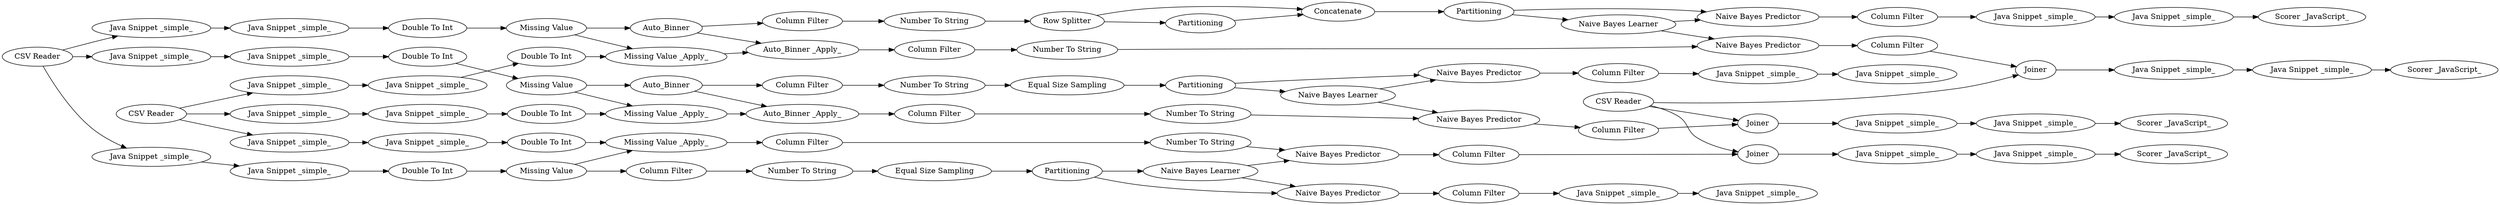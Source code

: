 digraph {
	114 -> 116
	116 -> 23
	159 -> 155
	151 -> 156
	22 -> 23
	162 -> 165
	150 -> 151
	23 -> 110
	111 -> 102
	132 -> 129
	158 -> 160
	145 -> 147
	152 -> 168
	21 -> 113
	170 -> 161
	42 -> 41
	141 -> 127
	107 -> 108
	108 -> 39
	105 -> 29
	174 -> 159
	103 -> 105
	153 -> 174
	113 -> 114
	144 -> 122
	22 -> 109
	119 -> 123
	133 -> 132
	151 -> 152
	165 -> 146
	138 -> 135
	92 -> 93
	146 -> 147
	149 -> 167
	150 -> 152
	112 -> 107
	41 -> 101
	109 -> 110
	142 -> 140
	123 -> 120
	160 -> 164
	172 -> 154
	131 -> 126
	38 -> 161
	169 -> 175
	39 -> 40
	168 -> 171
	109 -> 111
	122 -> 137
	38 -> 127
	155 -> 156
	20 -> 149
	104 -> 108
	29 -> 30
	129 -> 134
	102 -> 117
	154 -> 173
	118 -> 121
	21 -> 130
	138 -> 139
	20 -> 119
	110 -> 112
	157 -> 148
	30 -> 37
	121 -> 132
	137 -> 139
	161 -> 158
	128 -> 144
	104 -> 105
	130 -> 118
	117 -> 103
	135 -> 141
	93 -> 115
	134 -> 135
	154 -> 153
	173 -> 174
	38 -> 40
	167 -> 172
	173 -> 162
	171 -> 169
	146 -> 145
	40 -> 42
	137 -> 138
	163 -> 153
	115 -> 22
	124 -> 142
	103 -> 104
	147 -> 150
	120 -> 133
	148 -> 163
	127 -> 131
	139 -> 124
	133 -> 128
	21 -> 157
	156 -> 170
	20 -> 92
	126 -> 143
	103 [label=Partitioning]
	126 [label="Java Snippet _simple_"]
	153 [label="Missing Value _Apply_"]
	154 [label="Missing Value"]
	146 [label="Row Splitter"]
	129 [label="Column Filter"]
	150 [label=Partitioning]
	115 [label="Double To Int"]
	23 [label="Missing Value _Apply_"]
	93 [label="Java Snippet _simple_"]
	135 [label="Naive Bayes Predictor"]
	134 [label="Number To String"]
	107 [label="Number To String"]
	120 [label="Double To Int"]
	157 [label="Java Snippet _simple_"]
	29 [label="Column Filter"]
	118 [label="Java Snippet _simple_"]
	165 [label="Number To String"]
	108 [label="Naive Bayes Predictor"]
	122 [label="Equal Size Sampling"]
	105 [label="Naive Bayes Predictor"]
	151 [label="Naive Bayes Learner"]
	92 [label="Java Snippet _simple_"]
	137 [label=Partitioning]
	119 [label="Java Snippet _simple_"]
	41 [label="Java Snippet _simple_"]
	141 [label="Column Filter"]
	144 [label="Number To String"]
	22 [label="Missing Value"]
	147 [label=Concatenate]
	159 [label="Column Filter"]
	102 [label="Number To String"]
	104 [label="Naive Bayes Learner"]
	39 [label="Column Filter"]
	132 [label="Missing Value _Apply_"]
	169 [label="Java Snippet _simple_"]
	21 [label="CSV Reader"]
	138 [label="Naive Bayes Learner"]
	121 [label="Double To Int"]
	163 [label="Double To Int"]
	156 [label="Naive Bayes Predictor"]
	161 [label=Joiner]
	131 [label="Java Snippet _simple_"]
	114 [label="Java Snippet _simple_"]
	164 [label="Scorer _JavaScript_"]
	123 [label="Java Snippet _simple_"]
	142 [label="Java Snippet _simple_"]
	143 [label="Scorer _JavaScript_"]
	174 [label="Auto_Binner _Apply_"]
	124 [label="Column Filter"]
	117 [label="Equal Size Sampling"]
	38 [label="CSV Reader"]
	160 [label="Java Snippet _simple_"]
	140 [label="Java Snippet _simple_"]
	116 [label="Double To Int"]
	155 [label="Number To String"]
	40 [label=Joiner]
	152 [label="Naive Bayes Predictor"]
	30 [label="Java Snippet _simple_"]
	128 [label="Column Filter"]
	133 [label="Missing Value"]
	170 [label="Column Filter"]
	167 [label="Java Snippet _simple_"]
	162 [label="Column Filter"]
	149 [label="Java Snippet _simple_"]
	145 [label=Partitioning]
	168 [label="Column Filter"]
	109 [label=Auto_Binner]
	110 [label="Auto_Binner _Apply_"]
	171 [label="Java Snippet _simple_"]
	148 [label="Java Snippet _simple_"]
	42 [label="Java Snippet _simple_"]
	112 [label="Column Filter"]
	127 [label=Joiner]
	173 [label=Auto_Binner]
	158 [label="Java Snippet _simple_"]
	101 [label="Scorer _JavaScript_"]
	172 [label="Double To Int"]
	175 [label="Scorer _JavaScript_"]
	113 [label="Java Snippet _simple_"]
	20 [label="CSV Reader"]
	139 [label="Naive Bayes Predictor"]
	130 [label="Java Snippet _simple_"]
	111 [label="Column Filter"]
	37 [label="Java Snippet _simple_"]
	rankdir=LR
}
